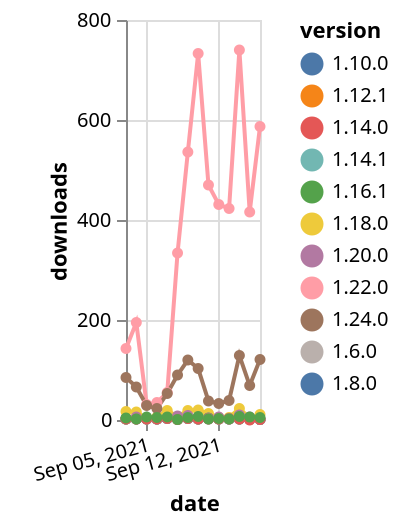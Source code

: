 {"$schema": "https://vega.github.io/schema/vega-lite/v5.json", "description": "A simple bar chart with embedded data.", "data": {"values": [{"date": "2021-09-03", "total": 4911, "delta": 2, "version": "1.6.0"}, {"date": "2021-09-04", "total": 4913, "delta": 2, "version": "1.6.0"}, {"date": "2021-09-05", "total": 4915, "delta": 2, "version": "1.6.0"}, {"date": "2021-09-06", "total": 4917, "delta": 2, "version": "1.6.0"}, {"date": "2021-09-07", "total": 4923, "delta": 6, "version": "1.6.0"}, {"date": "2021-09-08", "total": 4925, "delta": 2, "version": "1.6.0"}, {"date": "2021-09-09", "total": 4930, "delta": 5, "version": "1.6.0"}, {"date": "2021-09-10", "total": 4932, "delta": 2, "version": "1.6.0"}, {"date": "2021-09-11", "total": 4936, "delta": 4, "version": "1.6.0"}, {"date": "2021-09-12", "total": 4938, "delta": 2, "version": "1.6.0"}, {"date": "2021-09-13", "total": 4940, "delta": 2, "version": "1.6.0"}, {"date": "2021-09-14", "total": 4942, "delta": 2, "version": "1.6.0"}, {"date": "2021-09-15", "total": 4946, "delta": 4, "version": "1.6.0"}, {"date": "2021-09-16", "total": 4947, "delta": 1, "version": "1.6.0"}, {"date": "2021-09-03", "total": 29790, "delta": 17, "version": "1.18.0"}, {"date": "2021-09-04", "total": 29806, "delta": 16, "version": "1.18.0"}, {"date": "2021-09-05", "total": 29809, "delta": 3, "version": "1.18.0"}, {"date": "2021-09-06", "total": 29815, "delta": 6, "version": "1.18.0"}, {"date": "2021-09-07", "total": 29834, "delta": 19, "version": "1.18.0"}, {"date": "2021-09-08", "total": 29841, "delta": 7, "version": "1.18.0"}, {"date": "2021-09-09", "total": 29860, "delta": 19, "version": "1.18.0"}, {"date": "2021-09-10", "total": 29880, "delta": 20, "version": "1.18.0"}, {"date": "2021-09-11", "total": 29893, "delta": 13, "version": "1.18.0"}, {"date": "2021-09-12", "total": 29898, "delta": 5, "version": "1.18.0"}, {"date": "2021-09-13", "total": 29903, "delta": 5, "version": "1.18.0"}, {"date": "2021-09-14", "total": 29926, "delta": 23, "version": "1.18.0"}, {"date": "2021-09-15", "total": 29930, "delta": 4, "version": "1.18.0"}, {"date": "2021-09-16", "total": 29941, "delta": 11, "version": "1.18.0"}, {"date": "2021-09-03", "total": 27460, "delta": 143, "version": "1.22.0"}, {"date": "2021-09-04", "total": 27655, "delta": 195, "version": "1.22.0"}, {"date": "2021-09-05", "total": 27686, "delta": 31, "version": "1.22.0"}, {"date": "2021-09-06", "total": 27721, "delta": 35, "version": "1.22.0"}, {"date": "2021-09-07", "total": 27776, "delta": 55, "version": "1.22.0"}, {"date": "2021-09-08", "total": 28110, "delta": 334, "version": "1.22.0"}, {"date": "2021-09-09", "total": 28646, "delta": 536, "version": "1.22.0"}, {"date": "2021-09-10", "total": 29379, "delta": 733, "version": "1.22.0"}, {"date": "2021-09-11", "total": 29849, "delta": 470, "version": "1.22.0"}, {"date": "2021-09-12", "total": 30280, "delta": 431, "version": "1.22.0"}, {"date": "2021-09-13", "total": 30703, "delta": 423, "version": "1.22.0"}, {"date": "2021-09-14", "total": 31443, "delta": 740, "version": "1.22.0"}, {"date": "2021-09-15", "total": 31859, "delta": 416, "version": "1.22.0"}, {"date": "2021-09-16", "total": 32446, "delta": 587, "version": "1.22.0"}, {"date": "2021-09-03", "total": 2639, "delta": 2, "version": "1.8.0"}, {"date": "2021-09-04", "total": 2641, "delta": 2, "version": "1.8.0"}, {"date": "2021-09-05", "total": 2643, "delta": 2, "version": "1.8.0"}, {"date": "2021-09-06", "total": 2645, "delta": 2, "version": "1.8.0"}, {"date": "2021-09-07", "total": 2648, "delta": 3, "version": "1.8.0"}, {"date": "2021-09-08", "total": 2650, "delta": 2, "version": "1.8.0"}, {"date": "2021-09-09", "total": 2653, "delta": 3, "version": "1.8.0"}, {"date": "2021-09-10", "total": 2655, "delta": 2, "version": "1.8.0"}, {"date": "2021-09-11", "total": 2659, "delta": 4, "version": "1.8.0"}, {"date": "2021-09-12", "total": 2661, "delta": 2, "version": "1.8.0"}, {"date": "2021-09-13", "total": 2663, "delta": 2, "version": "1.8.0"}, {"date": "2021-09-14", "total": 2665, "delta": 2, "version": "1.8.0"}, {"date": "2021-09-15", "total": 2667, "delta": 2, "version": "1.8.0"}, {"date": "2021-09-16", "total": 2668, "delta": 1, "version": "1.8.0"}, {"date": "2021-09-03", "total": 3414, "delta": 2, "version": "1.10.0"}, {"date": "2021-09-04", "total": 3416, "delta": 2, "version": "1.10.0"}, {"date": "2021-09-05", "total": 3418, "delta": 2, "version": "1.10.0"}, {"date": "2021-09-06", "total": 3420, "delta": 2, "version": "1.10.0"}, {"date": "2021-09-07", "total": 3423, "delta": 3, "version": "1.10.0"}, {"date": "2021-09-08", "total": 3424, "delta": 1, "version": "1.10.0"}, {"date": "2021-09-09", "total": 3427, "delta": 3, "version": "1.10.0"}, {"date": "2021-09-10", "total": 3429, "delta": 2, "version": "1.10.0"}, {"date": "2021-09-11", "total": 3432, "delta": 3, "version": "1.10.0"}, {"date": "2021-09-12", "total": 3434, "delta": 2, "version": "1.10.0"}, {"date": "2021-09-13", "total": 3437, "delta": 3, "version": "1.10.0"}, {"date": "2021-09-14", "total": 3439, "delta": 2, "version": "1.10.0"}, {"date": "2021-09-15", "total": 3440, "delta": 1, "version": "1.10.0"}, {"date": "2021-09-16", "total": 3441, "delta": 1, "version": "1.10.0"}, {"date": "2021-09-03", "total": 3082, "delta": 2, "version": "1.12.1"}, {"date": "2021-09-04", "total": 3084, "delta": 2, "version": "1.12.1"}, {"date": "2021-09-05", "total": 3086, "delta": 2, "version": "1.12.1"}, {"date": "2021-09-06", "total": 3088, "delta": 2, "version": "1.12.1"}, {"date": "2021-09-07", "total": 3092, "delta": 4, "version": "1.12.1"}, {"date": "2021-09-08", "total": 3093, "delta": 1, "version": "1.12.1"}, {"date": "2021-09-09", "total": 3097, "delta": 4, "version": "1.12.1"}, {"date": "2021-09-10", "total": 3099, "delta": 2, "version": "1.12.1"}, {"date": "2021-09-11", "total": 3102, "delta": 3, "version": "1.12.1"}, {"date": "2021-09-12", "total": 3104, "delta": 2, "version": "1.12.1"}, {"date": "2021-09-13", "total": 3107, "delta": 3, "version": "1.12.1"}, {"date": "2021-09-14", "total": 3109, "delta": 2, "version": "1.12.1"}, {"date": "2021-09-15", "total": 3110, "delta": 1, "version": "1.12.1"}, {"date": "2021-09-16", "total": 3111, "delta": 1, "version": "1.12.1"}, {"date": "2021-09-03", "total": 11705, "delta": 3, "version": "1.20.0"}, {"date": "2021-09-04", "total": 11711, "delta": 6, "version": "1.20.0"}, {"date": "2021-09-05", "total": 11714, "delta": 3, "version": "1.20.0"}, {"date": "2021-09-06", "total": 11716, "delta": 2, "version": "1.20.0"}, {"date": "2021-09-07", "total": 11720, "delta": 4, "version": "1.20.0"}, {"date": "2021-09-08", "total": 11728, "delta": 8, "version": "1.20.0"}, {"date": "2021-09-09", "total": 11737, "delta": 9, "version": "1.20.0"}, {"date": "2021-09-10", "total": 11741, "delta": 4, "version": "1.20.0"}, {"date": "2021-09-11", "total": 11743, "delta": 2, "version": "1.20.0"}, {"date": "2021-09-12", "total": 11749, "delta": 6, "version": "1.20.0"}, {"date": "2021-09-13", "total": 11751, "delta": 2, "version": "1.20.0"}, {"date": "2021-09-14", "total": 11761, "delta": 10, "version": "1.20.0"}, {"date": "2021-09-15", "total": 11767, "delta": 6, "version": "1.20.0"}, {"date": "2021-09-16", "total": 11768, "delta": 1, "version": "1.20.0"}, {"date": "2021-09-03", "total": 4280, "delta": 85, "version": "1.24.0"}, {"date": "2021-09-04", "total": 4346, "delta": 66, "version": "1.24.0"}, {"date": "2021-09-05", "total": 4375, "delta": 29, "version": "1.24.0"}, {"date": "2021-09-06", "total": 4398, "delta": 23, "version": "1.24.0"}, {"date": "2021-09-07", "total": 4451, "delta": 53, "version": "1.24.0"}, {"date": "2021-09-08", "total": 4541, "delta": 90, "version": "1.24.0"}, {"date": "2021-09-09", "total": 4661, "delta": 120, "version": "1.24.0"}, {"date": "2021-09-10", "total": 4764, "delta": 103, "version": "1.24.0"}, {"date": "2021-09-11", "total": 4802, "delta": 38, "version": "1.24.0"}, {"date": "2021-09-12", "total": 4835, "delta": 33, "version": "1.24.0"}, {"date": "2021-09-13", "total": 4874, "delta": 39, "version": "1.24.0"}, {"date": "2021-09-14", "total": 5003, "delta": 129, "version": "1.24.0"}, {"date": "2021-09-15", "total": 5072, "delta": 69, "version": "1.24.0"}, {"date": "2021-09-16", "total": 5193, "delta": 121, "version": "1.24.0"}, {"date": "2021-09-03", "total": 2657, "delta": 2, "version": "1.14.1"}, {"date": "2021-09-04", "total": 2659, "delta": 2, "version": "1.14.1"}, {"date": "2021-09-05", "total": 2661, "delta": 2, "version": "1.14.1"}, {"date": "2021-09-06", "total": 2663, "delta": 2, "version": "1.14.1"}, {"date": "2021-09-07", "total": 2666, "delta": 3, "version": "1.14.1"}, {"date": "2021-09-08", "total": 2667, "delta": 1, "version": "1.14.1"}, {"date": "2021-09-09", "total": 2670, "delta": 3, "version": "1.14.1"}, {"date": "2021-09-10", "total": 2672, "delta": 2, "version": "1.14.1"}, {"date": "2021-09-11", "total": 2674, "delta": 2, "version": "1.14.1"}, {"date": "2021-09-12", "total": 2676, "delta": 2, "version": "1.14.1"}, {"date": "2021-09-13", "total": 2678, "delta": 2, "version": "1.14.1"}, {"date": "2021-09-14", "total": 2680, "delta": 2, "version": "1.14.1"}, {"date": "2021-09-15", "total": 2681, "delta": 1, "version": "1.14.1"}, {"date": "2021-09-16", "total": 2682, "delta": 1, "version": "1.14.1"}, {"date": "2021-09-03", "total": 2526, "delta": 2, "version": "1.14.0"}, {"date": "2021-09-04", "total": 2528, "delta": 2, "version": "1.14.0"}, {"date": "2021-09-05", "total": 2530, "delta": 2, "version": "1.14.0"}, {"date": "2021-09-06", "total": 2532, "delta": 2, "version": "1.14.0"}, {"date": "2021-09-07", "total": 2535, "delta": 3, "version": "1.14.0"}, {"date": "2021-09-08", "total": 2536, "delta": 1, "version": "1.14.0"}, {"date": "2021-09-09", "total": 2539, "delta": 3, "version": "1.14.0"}, {"date": "2021-09-10", "total": 2541, "delta": 2, "version": "1.14.0"}, {"date": "2021-09-11", "total": 2543, "delta": 2, "version": "1.14.0"}, {"date": "2021-09-12", "total": 2545, "delta": 2, "version": "1.14.0"}, {"date": "2021-09-13", "total": 2547, "delta": 2, "version": "1.14.0"}, {"date": "2021-09-14", "total": 2549, "delta": 2, "version": "1.14.0"}, {"date": "2021-09-15", "total": 2549, "delta": 0, "version": "1.14.0"}, {"date": "2021-09-16", "total": 2550, "delta": 1, "version": "1.14.0"}, {"date": "2021-09-03", "total": 8455, "delta": 4, "version": "1.16.1"}, {"date": "2021-09-04", "total": 8457, "delta": 2, "version": "1.16.1"}, {"date": "2021-09-05", "total": 8463, "delta": 6, "version": "1.16.1"}, {"date": "2021-09-06", "total": 8468, "delta": 5, "version": "1.16.1"}, {"date": "2021-09-07", "total": 8474, "delta": 6, "version": "1.16.1"}, {"date": "2021-09-08", "total": 8475, "delta": 1, "version": "1.16.1"}, {"date": "2021-09-09", "total": 8480, "delta": 5, "version": "1.16.1"}, {"date": "2021-09-10", "total": 8487, "delta": 7, "version": "1.16.1"}, {"date": "2021-09-11", "total": 8489, "delta": 2, "version": "1.16.1"}, {"date": "2021-09-12", "total": 8492, "delta": 3, "version": "1.16.1"}, {"date": "2021-09-13", "total": 8494, "delta": 2, "version": "1.16.1"}, {"date": "2021-09-14", "total": 8501, "delta": 7, "version": "1.16.1"}, {"date": "2021-09-15", "total": 8507, "delta": 6, "version": "1.16.1"}, {"date": "2021-09-16", "total": 8512, "delta": 5, "version": "1.16.1"}]}, "width": "container", "mark": {"type": "line", "point": {"filled": true}}, "encoding": {"x": {"field": "date", "type": "temporal", "timeUnit": "yearmonthdate", "title": "date", "axis": {"labelAngle": -15}}, "y": {"field": "delta", "type": "quantitative", "title": "downloads"}, "color": {"field": "version", "type": "nominal"}, "tooltip": {"field": "delta"}}}